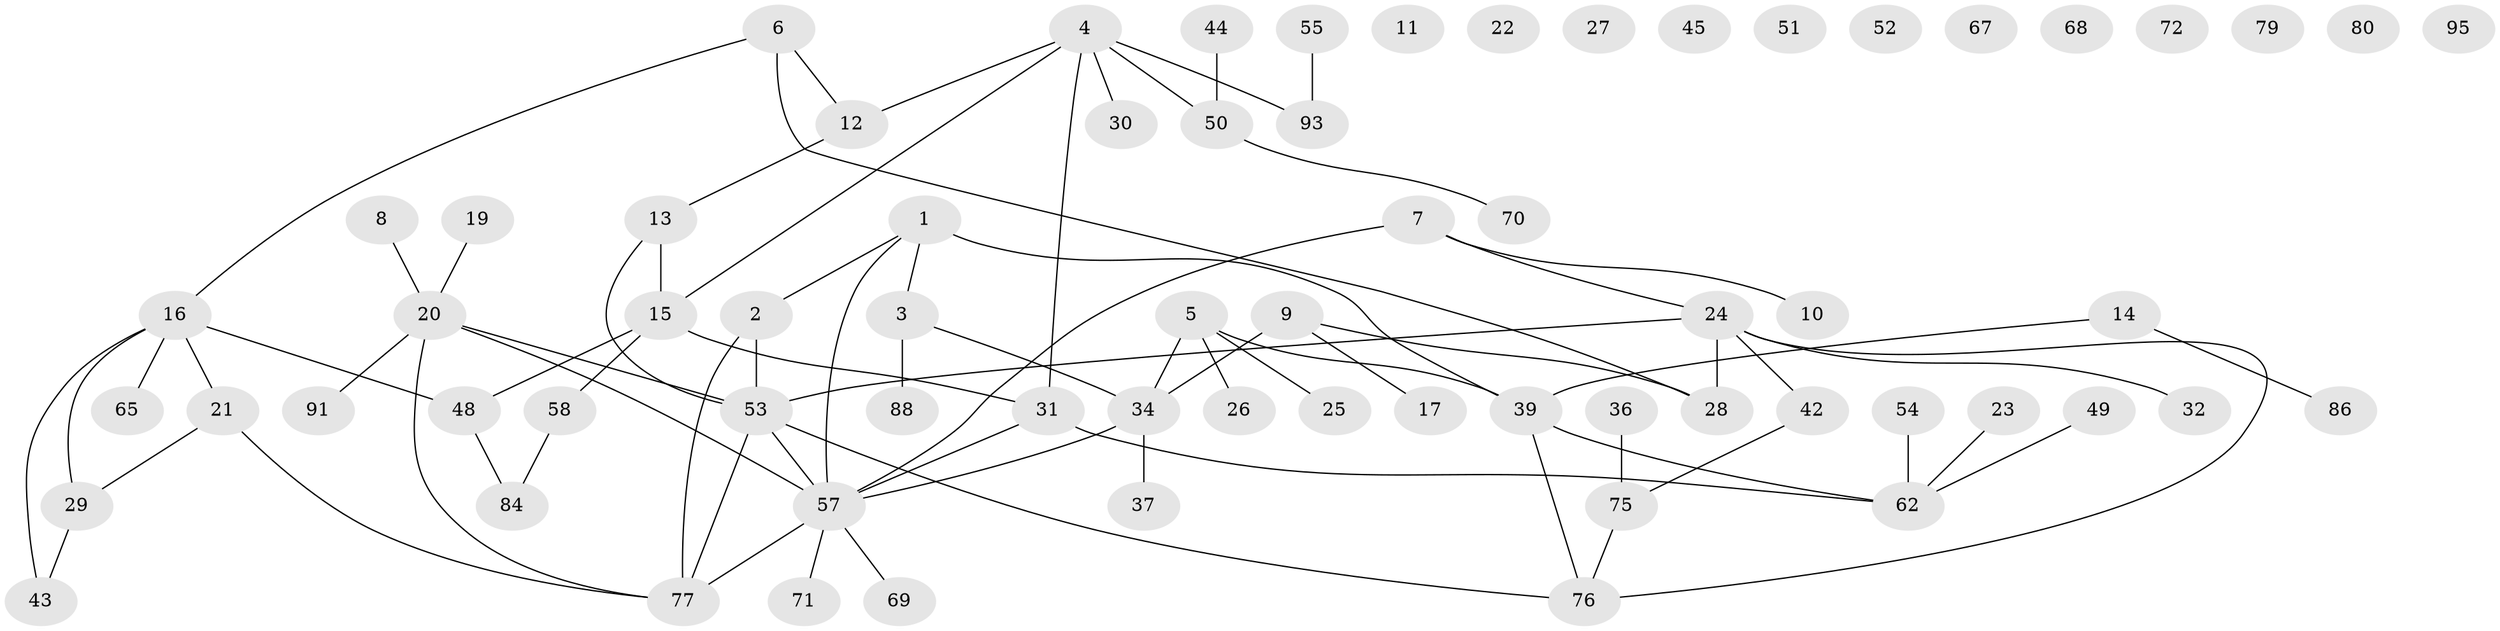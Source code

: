 // original degree distribution, {4: 0.09375, 3: 0.20833333333333334, 2: 0.20833333333333334, 1: 0.2708333333333333, 0: 0.125, 5: 0.0625, 6: 0.03125}
// Generated by graph-tools (version 1.1) at 2025/41/03/06/25 10:41:20]
// undirected, 68 vertices, 77 edges
graph export_dot {
graph [start="1"]
  node [color=gray90,style=filled];
  1;
  2 [super="+46"];
  3 [super="+81"];
  4 [super="+89"];
  5 [super="+83"];
  6 [super="+40"];
  7 [super="+61"];
  8;
  9 [super="+96"];
  10;
  11;
  12;
  13;
  14;
  15 [super="+18"];
  16 [super="+41"];
  17 [super="+60"];
  19 [super="+94"];
  20 [super="+74"];
  21 [super="+35"];
  22;
  23;
  24 [super="+73"];
  25;
  26 [super="+33"];
  27;
  28 [super="+78"];
  29 [super="+38"];
  30 [super="+63"];
  31 [super="+47"];
  32;
  34 [super="+66"];
  36;
  37;
  39 [super="+59"];
  42;
  43;
  44;
  45;
  48;
  49;
  50 [super="+56"];
  51;
  52;
  53 [super="+92"];
  54;
  55;
  57 [super="+87"];
  58;
  62 [super="+64"];
  65;
  67;
  68;
  69;
  70;
  71;
  72;
  75 [super="+82"];
  76;
  77 [super="+90"];
  79;
  80;
  84 [super="+85"];
  86;
  88;
  91;
  93;
  95;
  1 -- 3;
  1 -- 39;
  1 -- 2;
  1 -- 57;
  2 -- 53;
  2 -- 77;
  3 -- 88;
  3 -- 34;
  4 -- 12;
  4 -- 50;
  4 -- 15;
  4 -- 93;
  4 -- 31;
  4 -- 30;
  5 -- 34;
  5 -- 39;
  5 -- 25;
  5 -- 26;
  6 -- 12;
  6 -- 28;
  6 -- 16;
  7 -- 10;
  7 -- 24;
  7 -- 57;
  8 -- 20;
  9 -- 34;
  9 -- 17;
  9 -- 28;
  12 -- 13;
  13 -- 15;
  13 -- 53;
  14 -- 39;
  14 -- 86;
  15 -- 31;
  15 -- 58;
  15 -- 48;
  16 -- 65;
  16 -- 48;
  16 -- 21;
  16 -- 43;
  16 -- 29;
  19 -- 20;
  20 -- 53;
  20 -- 57;
  20 -- 91;
  20 -- 77;
  21 -- 29;
  21 -- 77;
  23 -- 62;
  24 -- 53;
  24 -- 32;
  24 -- 42;
  24 -- 76;
  24 -- 28;
  29 -- 43;
  31 -- 57;
  31 -- 62;
  34 -- 37;
  34 -- 57;
  36 -- 75;
  39 -- 76;
  39 -- 62;
  42 -- 75;
  44 -- 50;
  48 -- 84;
  49 -- 62;
  50 -- 70;
  53 -- 57;
  53 -- 76;
  53 -- 77;
  54 -- 62;
  55 -- 93;
  57 -- 69;
  57 -- 71;
  57 -- 77;
  58 -- 84;
  75 -- 76;
}
